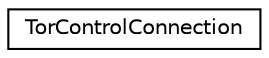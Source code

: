 digraph "Graphical Class Hierarchy"
{
  edge [fontname="Helvetica",fontsize="10",labelfontname="Helvetica",labelfontsize="10"];
  node [fontname="Helvetica",fontsize="10",shape=record];
  rankdir="LR";
  Node0 [label="TorControlConnection",height=0.2,width=0.4,color="black", fillcolor="white", style="filled",URL="$df/dc6/class_tor_control_connection.html",tooltip="Low-level handling for Tor control connection. "];
}
